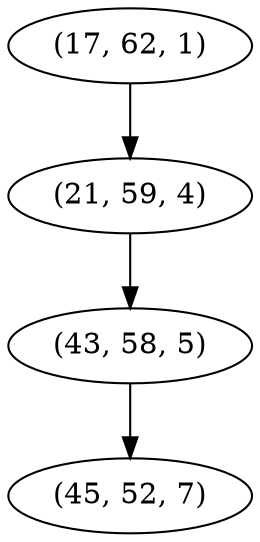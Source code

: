 digraph tree {
    "(17, 62, 1)";
    "(21, 59, 4)";
    "(43, 58, 5)";
    "(45, 52, 7)";
    "(17, 62, 1)" -> "(21, 59, 4)";
    "(21, 59, 4)" -> "(43, 58, 5)";
    "(43, 58, 5)" -> "(45, 52, 7)";
}
